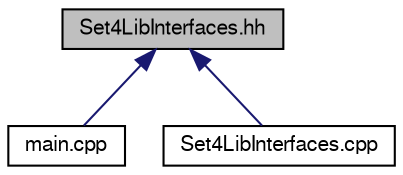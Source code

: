 digraph "Set4LibInterfaces.hh"
{
 // LATEX_PDF_SIZE
  edge [fontname="FreeSans",fontsize="10",labelfontname="FreeSans",labelfontsize="10"];
  node [fontname="FreeSans",fontsize="10",shape=record];
  Node1 [label="Set4LibInterfaces.hh",height=0.2,width=0.4,color="black", fillcolor="grey75", style="filled", fontcolor="black",tooltip="Definicja klasy Set4LibInterfaces."];
  Node1 -> Node2 [dir="back",color="midnightblue",fontsize="10",style="solid",fontname="FreeSans"];
  Node2 [label="main.cpp",height=0.2,width=0.4,color="black", fillcolor="white", style="filled",URL="$main_8cpp.html",tooltip=" "];
  Node1 -> Node3 [dir="back",color="midnightblue",fontsize="10",style="solid",fontname="FreeSans"];
  Node3 [label="Set4LibInterfaces.cpp",height=0.2,width=0.4,color="black", fillcolor="white", style="filled",URL="$Set4LibInterfaces_8cpp.html",tooltip=" "];
}
